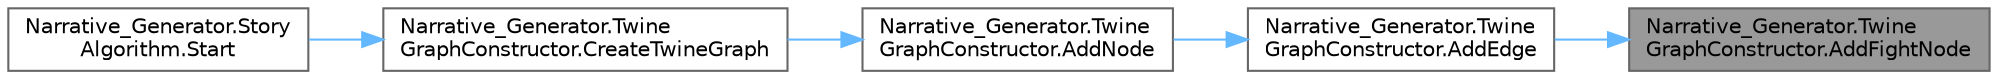 digraph "Narrative_Generator.TwineGraphConstructor.AddFightNode"
{
 // LATEX_PDF_SIZE
  bgcolor="transparent";
  edge [fontname=Helvetica,fontsize=10,labelfontname=Helvetica,labelfontsize=10];
  node [fontname=Helvetica,fontsize=10,shape=box,height=0.2,width=0.4];
  rankdir="RL";
  Node1 [label="Narrative_Generator.Twine\lGraphConstructor.AddFightNode",height=0.2,width=0.4,color="gray40", fillcolor="grey60", style="filled", fontcolor="black",tooltip="An optional node that describes the result of the fight action and provides details."];
  Node1 -> Node2 [dir="back",color="steelblue1",style="solid"];
  Node2 [label="Narrative_Generator.Twine\lGraphConstructor.AddEdge",height=0.2,width=0.4,color="grey40", fillcolor="white", style="filled",URL="$class_narrative___generator_1_1_twine_graph_constructor.html#a3cc543ef2ad669f20d596ece8a6a51a1",tooltip="A method that creates a representation of an edge in a graph - in Twine it is a connection between no..."];
  Node2 -> Node3 [dir="back",color="steelblue1",style="solid"];
  Node3 [label="Narrative_Generator.Twine\lGraphConstructor.AddNode",height=0.2,width=0.4,color="grey40", fillcolor="white", style="filled",URL="$class_narrative___generator_1_1_twine_graph_constructor.html#a11d69d897952a7af20c3c8bd7831c937",tooltip="A method that creates text for an individual node."];
  Node3 -> Node4 [dir="back",color="steelblue1",style="solid"];
  Node4 [label="Narrative_Generator.Twine\lGraphConstructor.CreateTwineGraph",height=0.2,width=0.4,color="grey40", fillcolor="white", style="filled",URL="$class_narrative___generator_1_1_twine_graph_constructor.html#a791e9c39f029bb3cafd20ad6ceae1b74",tooltip="A method for converting a story graph into an interactive story for Twine."];
  Node4 -> Node5 [dir="back",color="steelblue1",style="solid"];
  Node5 [label="Narrative_Generator.Story\lAlgorithm.Start",height=0.2,width=0.4,color="grey40", fillcolor="white", style="filled",URL="$class_narrative___generator_1_1_story_algorithm.html#a84193cf4bd94e0c652a31dbb175214d1",tooltip="Method is an entry point that controls the operation of the algorithm (the sequence of launching othe..."];
}
